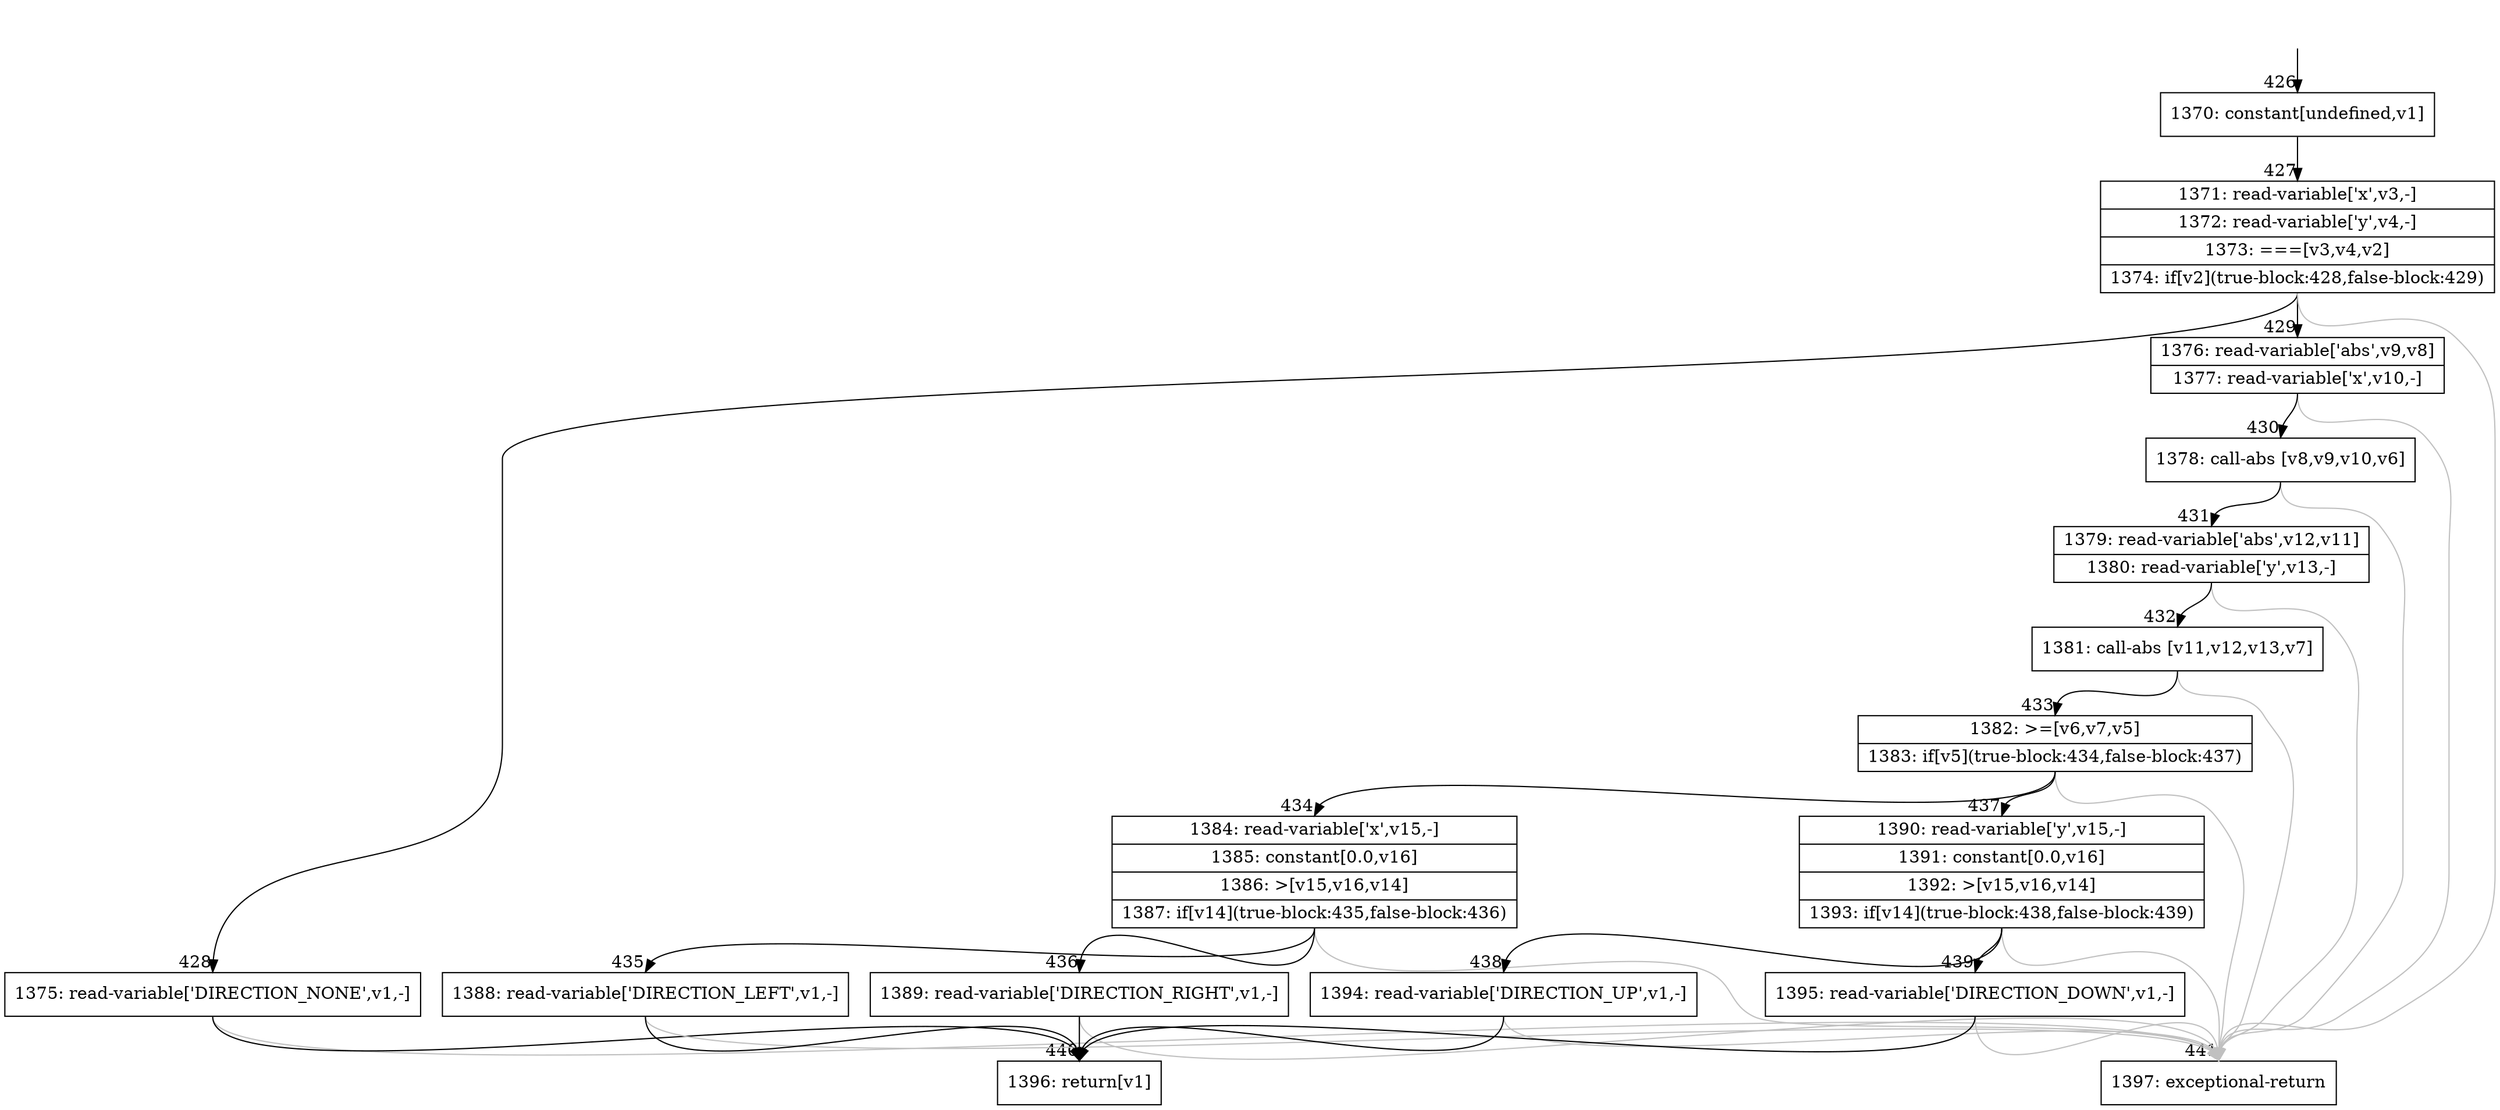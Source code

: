 digraph {
rankdir="TD"
BB_entry39[shape=none,label=""];
BB_entry39 -> BB426 [tailport=s, headport=n, headlabel="    426"]
BB426 [shape=record label="{1370: constant[undefined,v1]}" ] 
BB426 -> BB427 [tailport=s, headport=n, headlabel="      427"]
BB427 [shape=record label="{1371: read-variable['x',v3,-]|1372: read-variable['y',v4,-]|1373: ===[v3,v4,v2]|1374: if[v2](true-block:428,false-block:429)}" ] 
BB427 -> BB428 [tailport=s, headport=n, headlabel="      428"]
BB427 -> BB429 [tailport=s, headport=n, headlabel="      429"]
BB427 -> BB441 [tailport=s, headport=n, color=gray, headlabel="      441"]
BB428 [shape=record label="{1375: read-variable['DIRECTION_NONE',v1,-]}" ] 
BB428 -> BB440 [tailport=s, headport=n, headlabel="      440"]
BB428 -> BB441 [tailport=s, headport=n, color=gray]
BB429 [shape=record label="{1376: read-variable['abs',v9,v8]|1377: read-variable['x',v10,-]}" ] 
BB429 -> BB430 [tailport=s, headport=n, headlabel="      430"]
BB429 -> BB441 [tailport=s, headport=n, color=gray]
BB430 [shape=record label="{1378: call-abs [v8,v9,v10,v6]}" ] 
BB430 -> BB431 [tailport=s, headport=n, headlabel="      431"]
BB430 -> BB441 [tailport=s, headport=n, color=gray]
BB431 [shape=record label="{1379: read-variable['abs',v12,v11]|1380: read-variable['y',v13,-]}" ] 
BB431 -> BB432 [tailport=s, headport=n, headlabel="      432"]
BB431 -> BB441 [tailport=s, headport=n, color=gray]
BB432 [shape=record label="{1381: call-abs [v11,v12,v13,v7]}" ] 
BB432 -> BB433 [tailport=s, headport=n, headlabel="      433"]
BB432 -> BB441 [tailport=s, headport=n, color=gray]
BB433 [shape=record label="{1382: \>=[v6,v7,v5]|1383: if[v5](true-block:434,false-block:437)}" ] 
BB433 -> BB434 [tailport=s, headport=n, headlabel="      434"]
BB433 -> BB437 [tailport=s, headport=n, headlabel="      437"]
BB433 -> BB441 [tailport=s, headport=n, color=gray]
BB434 [shape=record label="{1384: read-variable['x',v15,-]|1385: constant[0.0,v16]|1386: \>[v15,v16,v14]|1387: if[v14](true-block:435,false-block:436)}" ] 
BB434 -> BB435 [tailport=s, headport=n, headlabel="      435"]
BB434 -> BB436 [tailport=s, headport=n, headlabel="      436"]
BB434 -> BB441 [tailport=s, headport=n, color=gray]
BB435 [shape=record label="{1388: read-variable['DIRECTION_LEFT',v1,-]}" ] 
BB435 -> BB440 [tailport=s, headport=n]
BB435 -> BB441 [tailport=s, headport=n, color=gray]
BB436 [shape=record label="{1389: read-variable['DIRECTION_RIGHT',v1,-]}" ] 
BB436 -> BB440 [tailport=s, headport=n]
BB436 -> BB441 [tailport=s, headport=n, color=gray]
BB437 [shape=record label="{1390: read-variable['y',v15,-]|1391: constant[0.0,v16]|1392: \>[v15,v16,v14]|1393: if[v14](true-block:438,false-block:439)}" ] 
BB437 -> BB438 [tailport=s, headport=n, headlabel="      438"]
BB437 -> BB439 [tailport=s, headport=n, headlabel="      439"]
BB437 -> BB441 [tailport=s, headport=n, color=gray]
BB438 [shape=record label="{1394: read-variable['DIRECTION_UP',v1,-]}" ] 
BB438 -> BB440 [tailport=s, headport=n]
BB438 -> BB441 [tailport=s, headport=n, color=gray]
BB439 [shape=record label="{1395: read-variable['DIRECTION_DOWN',v1,-]}" ] 
BB439 -> BB440 [tailport=s, headport=n]
BB439 -> BB441 [tailport=s, headport=n, color=gray]
BB440 [shape=record label="{1396: return[v1]}" ] 
BB441 [shape=record label="{1397: exceptional-return}" ] 
//#$~ 658
}
